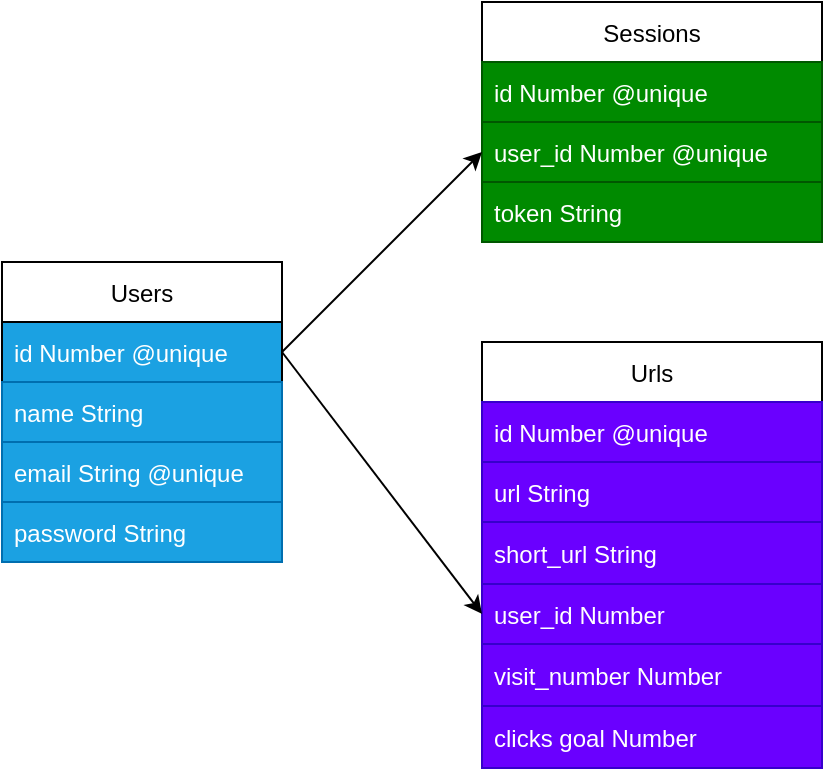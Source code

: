 <mxfile>
    <diagram id="tOlnLowoXZ-zDbMMUDHq" name="Database">
        <mxGraphModel dx="807" dy="255" grid="1" gridSize="10" guides="1" tooltips="1" connect="1" arrows="1" fold="1" page="1" pageScale="1" pageWidth="827" pageHeight="1169" math="0" shadow="0">
            <root>
                <mxCell id="0"/>
                <mxCell id="1" parent="0"/>
                <mxCell id="3" value="Users" style="swimlane;fontStyle=0;childLayout=stackLayout;horizontal=1;startSize=30;horizontalStack=0;resizeParent=1;resizeParentMax=0;resizeLast=0;collapsible=1;marginBottom=0;" parent="1" vertex="1">
                    <mxGeometry x="200" y="210" width="140" height="150" as="geometry">
                        <mxRectangle x="170" y="100" width="60" height="30" as="alternateBounds"/>
                    </mxGeometry>
                </mxCell>
                <mxCell id="4" value="id Number @unique" style="text;strokeColor=default;fillColor=#1ba1e2;align=left;verticalAlign=middle;spacingLeft=4;spacingRight=4;overflow=hidden;points=[[0,0.5],[1,0.5]];portConstraint=eastwest;rotatable=0;fontColor=#ffffff;gradientColor=none;rounded=0;glass=0;sketch=0;shadow=0;fontStyle=0;horizontal=1;fontSize=12;" parent="3" vertex="1">
                    <mxGeometry y="30" width="140" height="30" as="geometry"/>
                </mxCell>
                <mxCell id="7" value="name String" style="text;strokeColor=#006EAF;fillColor=#1ba1e2;align=left;verticalAlign=middle;spacingLeft=4;spacingRight=4;overflow=hidden;points=[[0,0.5],[1,0.5]];portConstraint=eastwest;rotatable=0;fontStyle=0;fontColor=#ffffff;rounded=0;glass=0;sketch=0;shadow=0;horizontal=1;fontSize=12;" parent="3" vertex="1">
                    <mxGeometry y="60" width="140" height="30" as="geometry"/>
                </mxCell>
                <mxCell id="5" value="email String @unique" style="text;strokeColor=#006EAF;fillColor=#1ba1e2;align=left;verticalAlign=middle;spacingLeft=4;spacingRight=4;overflow=hidden;points=[[0,0.5],[1,0.5]];portConstraint=eastwest;rotatable=0;fontColor=#ffffff;rounded=0;glass=0;sketch=0;shadow=0;fontStyle=0;horizontal=1;fontSize=12;" parent="3" vertex="1">
                    <mxGeometry y="90" width="140" height="30" as="geometry"/>
                </mxCell>
                <mxCell id="6" value="password String" style="text;strokeColor=#006EAF;fillColor=#1ba1e2;align=left;verticalAlign=middle;spacingLeft=4;spacingRight=4;overflow=hidden;points=[[0,0.5],[1,0.5]];portConstraint=eastwest;rotatable=0;fontColor=#ffffff;rounded=0;glass=0;sketch=0;shadow=0;fontStyle=0;horizontal=1;fontSize=12;" parent="3" vertex="1">
                    <mxGeometry y="120" width="140" height="30" as="geometry"/>
                </mxCell>
                <mxCell id="8" value="Sessions" style="swimlane;fontStyle=0;childLayout=stackLayout;horizontal=1;startSize=30;horizontalStack=0;resizeParent=1;resizeParentMax=0;resizeLast=0;collapsible=1;marginBottom=0;" parent="1" vertex="1">
                    <mxGeometry x="440" y="80" width="170" height="120" as="geometry"/>
                </mxCell>
                <mxCell id="9" value="id Number @unique" style="text;strokeColor=#005700;fillColor=#008a00;align=left;verticalAlign=middle;spacingLeft=4;spacingRight=4;overflow=hidden;points=[[0,0.5],[1,0.5]];portConstraint=eastwest;rotatable=0;fontColor=#ffffff;" parent="8" vertex="1">
                    <mxGeometry y="30" width="170" height="30" as="geometry"/>
                </mxCell>
                <mxCell id="10" value="user_id Number @unique" style="text;strokeColor=#005700;fillColor=#008a00;align=left;verticalAlign=middle;spacingLeft=4;spacingRight=4;overflow=hidden;points=[[0,0.5],[1,0.5]];portConstraint=eastwest;rotatable=0;fontColor=#ffffff;" parent="8" vertex="1">
                    <mxGeometry y="60" width="170" height="30" as="geometry"/>
                </mxCell>
                <mxCell id="11" value="token String" style="text;strokeColor=#005700;fillColor=#008a00;align=left;verticalAlign=middle;spacingLeft=4;spacingRight=4;overflow=hidden;points=[[0,0.5],[1,0.5]];portConstraint=eastwest;rotatable=0;fontColor=#ffffff;" parent="8" vertex="1">
                    <mxGeometry y="90" width="170" height="30" as="geometry"/>
                </mxCell>
                <mxCell id="13" value="" style="endArrow=classic;html=1;fontSize=12;exitX=1;exitY=0.5;exitDx=0;exitDy=0;entryX=0;entryY=0.5;entryDx=0;entryDy=0;" parent="1" source="4" target="10" edge="1">
                    <mxGeometry width="50" height="50" relative="1" as="geometry">
                        <mxPoint x="370" y="290" as="sourcePoint"/>
                        <mxPoint x="420" y="240" as="targetPoint"/>
                    </mxGeometry>
                </mxCell>
                <mxCell id="14" value="Urls" style="swimlane;fontStyle=0;childLayout=stackLayout;horizontal=1;startSize=30;horizontalStack=0;resizeParent=1;resizeParentMax=0;resizeLast=0;collapsible=1;marginBottom=0;" parent="1" vertex="1">
                    <mxGeometry x="440" y="250" width="170" height="213" as="geometry">
                        <mxRectangle x="170" y="100" width="60" height="30" as="alternateBounds"/>
                    </mxGeometry>
                </mxCell>
                <mxCell id="15" value="id Number @unique" style="text;strokeColor=#3700CC;fillColor=#6a00ff;align=left;verticalAlign=middle;spacingLeft=4;spacingRight=4;overflow=hidden;points=[[0,0.5],[1,0.5]];portConstraint=eastwest;rotatable=0;fontColor=#ffffff;rounded=0;glass=0;sketch=0;shadow=0;fontStyle=0;horizontal=1;fontSize=12;" parent="14" vertex="1">
                    <mxGeometry y="30" width="170" height="30" as="geometry"/>
                </mxCell>
                <mxCell id="16" value="url String" style="text;strokeColor=#3700CC;fillColor=#6a00ff;align=left;verticalAlign=middle;spacingLeft=4;spacingRight=4;overflow=hidden;points=[[0,0.5],[1,0.5]];portConstraint=eastwest;rotatable=0;fontStyle=0;fontColor=#ffffff;rounded=0;glass=0;sketch=0;shadow=0;horizontal=1;fontSize=12;" parent="14" vertex="1">
                    <mxGeometry y="60" width="170" height="30" as="geometry"/>
                </mxCell>
                <mxCell id="17" value="short_url String" style="text;strokeColor=#3700CC;fillColor=#6a00ff;align=left;verticalAlign=middle;spacingLeft=4;spacingRight=4;overflow=hidden;points=[[0,0.5],[1,0.5]];portConstraint=eastwest;rotatable=0;fontColor=#ffffff;rounded=0;glass=0;sketch=0;shadow=0;fontStyle=0;horizontal=1;fontSize=12;" parent="14" vertex="1">
                    <mxGeometry y="90" width="170" height="31" as="geometry"/>
                </mxCell>
                <mxCell id="19" value="user_id Number" style="text;strokeColor=#3700CC;fillColor=#6a00ff;align=left;verticalAlign=middle;spacingLeft=4;spacingRight=4;overflow=hidden;points=[[0,0.5],[1,0.5]];portConstraint=eastwest;rotatable=0;fontColor=#ffffff;rounded=0;glass=0;sketch=0;shadow=0;fontStyle=0;horizontal=1;fontSize=12;" parent="14" vertex="1">
                    <mxGeometry y="121" width="170" height="30" as="geometry"/>
                </mxCell>
                <mxCell id="21" value="visit_number Number" style="text;strokeColor=#3700CC;fillColor=#6a00ff;align=left;verticalAlign=middle;spacingLeft=4;spacingRight=4;overflow=hidden;points=[[0,0.5],[1,0.5]];portConstraint=eastwest;rotatable=0;fontColor=#ffffff;rounded=0;glass=0;sketch=0;shadow=0;fontStyle=0;horizontal=1;fontSize=12;" parent="14" vertex="1">
                    <mxGeometry y="151" width="170" height="31" as="geometry"/>
                </mxCell>
                <mxCell id="22" value="clicks goal Number" style="text;strokeColor=#3700CC;fillColor=#6a00ff;align=left;verticalAlign=middle;spacingLeft=4;spacingRight=4;overflow=hidden;points=[[0,0.5],[1,0.5]];portConstraint=eastwest;rotatable=0;fontColor=#ffffff;rounded=0;glass=0;sketch=0;shadow=0;fontStyle=0;horizontal=1;fontSize=12;" parent="14" vertex="1">
                    <mxGeometry y="182" width="170" height="31" as="geometry"/>
                </mxCell>
                <mxCell id="20" style="edgeStyle=none;html=1;exitX=1;exitY=0.5;exitDx=0;exitDy=0;entryX=0;entryY=0.5;entryDx=0;entryDy=0;fontSize=12;" parent="1" source="4" target="19" edge="1">
                    <mxGeometry relative="1" as="geometry"/>
                </mxCell>
            </root>
        </mxGraphModel>
    </diagram>
    <diagram id="09ydcRVovUuE7w73d39p" name="Architecture">
        <mxGraphModel dx="807" dy="255" grid="1" gridSize="10" guides="1" tooltips="1" connect="1" arrows="1" fold="1" page="1" pageScale="1" pageWidth="827" pageHeight="1169" math="0" shadow="0">
            <root>
                <mxCell id="agBgj1ZIqQe7lukwu6QI-0"/>
                <mxCell id="agBgj1ZIqQe7lukwu6QI-1" parent="agBgj1ZIqQe7lukwu6QI-0"/>
                <mxCell id="agBgj1ZIqQe7lukwu6QI-5" value="" style="edgeStyle=none;html=1;fontSize=12;" parent="agBgj1ZIqQe7lukwu6QI-1" source="agBgj1ZIqQe7lukwu6QI-2" target="agBgj1ZIqQe7lukwu6QI-4" edge="1">
                    <mxGeometry relative="1" as="geometry"/>
                </mxCell>
                <mxCell id="agBgj1ZIqQe7lukwu6QI-2" value="Models" style="rounded=1;whiteSpace=wrap;html=1;shadow=0;glass=0;sketch=0;fontSize=12;strokeColor=default;gradientColor=none;" parent="agBgj1ZIqQe7lukwu6QI-1" vertex="1">
                    <mxGeometry x="289" y="150" width="250" height="70" as="geometry"/>
                </mxCell>
                <mxCell id="agBgj1ZIqQe7lukwu6QI-27" style="edgeStyle=none;html=1;fontSize=12;" parent="agBgj1ZIqQe7lukwu6QI-1" source="agBgj1ZIqQe7lukwu6QI-4" target="agBgj1ZIqQe7lukwu6QI-26" edge="1">
                    <mxGeometry relative="1" as="geometry"/>
                </mxCell>
                <mxCell id="agBgj1ZIqQe7lukwu6QI-4" value="Middlewares" style="whiteSpace=wrap;html=1;rounded=1;shadow=0;glass=0;sketch=0;gradientColor=none;" parent="agBgj1ZIqQe7lukwu6QI-1" vertex="1">
                    <mxGeometry x="289" y="240" width="250" height="60" as="geometry"/>
                </mxCell>
                <mxCell id="agBgj1ZIqQe7lukwu6QI-6" value="" style="edgeStyle=none;html=1;fontSize=12;" parent="agBgj1ZIqQe7lukwu6QI-1" source="agBgj1ZIqQe7lukwu6QI-7" target="agBgj1ZIqQe7lukwu6QI-8" edge="1">
                    <mxGeometry relative="1" as="geometry"/>
                </mxCell>
                <mxCell id="agBgj1ZIqQe7lukwu6QI-25" style="edgeStyle=none;html=1;entryX=0;entryY=0.5;entryDx=0;entryDy=0;fontSize=12;" parent="agBgj1ZIqQe7lukwu6QI-1" source="agBgj1ZIqQe7lukwu6QI-7" target="agBgj1ZIqQe7lukwu6QI-24" edge="1">
                    <mxGeometry relative="1" as="geometry"/>
                </mxCell>
                <mxCell id="agBgj1ZIqQe7lukwu6QI-7" value="Controllers" style="rounded=1;whiteSpace=wrap;html=1;shadow=0;glass=0;sketch=0;fontSize=12;strokeColor=default;gradientColor=none;" parent="agBgj1ZIqQe7lukwu6QI-1" vertex="1">
                    <mxGeometry x="289" y="320" width="250" height="60" as="geometry"/>
                </mxCell>
                <mxCell id="agBgj1ZIqQe7lukwu6QI-23" style="edgeStyle=none;html=1;entryX=0;entryY=0.5;entryDx=0;entryDy=0;fontSize=12;" parent="agBgj1ZIqQe7lukwu6QI-1" source="agBgj1ZIqQe7lukwu6QI-8" target="agBgj1ZIqQe7lukwu6QI-22" edge="1">
                    <mxGeometry relative="1" as="geometry"/>
                </mxCell>
                <mxCell id="agBgj1ZIqQe7lukwu6QI-8" value="Services" style="whiteSpace=wrap;html=1;rounded=1;shadow=0;glass=0;sketch=0;gradientColor=none;" parent="agBgj1ZIqQe7lukwu6QI-1" vertex="1">
                    <mxGeometry x="289" y="400" width="250" height="60" as="geometry"/>
                </mxCell>
                <mxCell id="agBgj1ZIqQe7lukwu6QI-11" value="" style="edgeStyle=none;html=1;fontSize=12;" parent="agBgj1ZIqQe7lukwu6QI-1" source="agBgj1ZIqQe7lukwu6QI-9" target="agBgj1ZIqQe7lukwu6QI-10" edge="1">
                    <mxGeometry relative="1" as="geometry"/>
                </mxCell>
                <mxCell id="agBgj1ZIqQe7lukwu6QI-20" style="edgeStyle=none;html=1;exitX=1;exitY=0.5;exitDx=0;exitDy=0;entryX=0;entryY=0.5;entryDx=0;entryDy=0;fontSize=12;" parent="agBgj1ZIqQe7lukwu6QI-1" source="agBgj1ZIqQe7lukwu6QI-9" target="agBgj1ZIqQe7lukwu6QI-18" edge="1">
                    <mxGeometry relative="1" as="geometry"/>
                </mxCell>
                <mxCell id="agBgj1ZIqQe7lukwu6QI-9" value="Repositories" style="whiteSpace=wrap;html=1;rounded=1;shadow=0;glass=0;sketch=0;gradientColor=none;" parent="agBgj1ZIqQe7lukwu6QI-1" vertex="1">
                    <mxGeometry x="289" y="480" width="250" height="60" as="geometry"/>
                </mxCell>
                <mxCell id="agBgj1ZIqQe7lukwu6QI-10" value="Database" style="whiteSpace=wrap;html=1;rounded=1;shadow=0;glass=0;sketch=0;gradientColor=none;" parent="agBgj1ZIqQe7lukwu6QI-1" vertex="1">
                    <mxGeometry x="289" y="560" width="250" height="60" as="geometry"/>
                </mxCell>
                <mxCell id="agBgj1ZIqQe7lukwu6QI-13" style="edgeStyle=none;html=1;entryX=0.5;entryY=0;entryDx=0;entryDy=0;fontSize=12;" parent="agBgj1ZIqQe7lukwu6QI-1" source="agBgj1ZIqQe7lukwu6QI-12" target="agBgj1ZIqQe7lukwu6QI-2" edge="1">
                    <mxGeometry relative="1" as="geometry"/>
                </mxCell>
                <mxCell id="agBgj1ZIqQe7lukwu6QI-12" value="User" style="ellipse;whiteSpace=wrap;html=1;aspect=fixed;rounded=0;shadow=0;glass=0;sketch=0;fontSize=12;strokeColor=#005700;fillColor=#008a00;fontColor=#ffffff;" parent="agBgj1ZIqQe7lukwu6QI-1" vertex="1">
                    <mxGeometry x="373" y="50" width="80" height="80" as="geometry"/>
                </mxCell>
                <mxCell id="agBgj1ZIqQe7lukwu6QI-18" value="Return&lt;br&gt;{status: Boolean, query: Object[]}" style="rounded=0;whiteSpace=wrap;html=1;shadow=0;glass=0;sketch=0;fontSize=12;strokeColor=default;gradientColor=none;" parent="agBgj1ZIqQe7lukwu6QI-1" vertex="1">
                    <mxGeometry x="590" y="480" width="200" height="60" as="geometry"/>
                </mxCell>
                <mxCell id="agBgj1ZIqQe7lukwu6QI-22" value="Return&lt;br&gt;{status: Boolean, query: Object[]}" style="rounded=0;whiteSpace=wrap;html=1;shadow=0;glass=0;sketch=0;fontSize=12;strokeColor=default;gradientColor=none;" parent="agBgj1ZIqQe7lukwu6QI-1" vertex="1">
                    <mxGeometry x="590" y="400" width="200" height="60" as="geometry"/>
                </mxCell>
                <mxCell id="agBgj1ZIqQe7lukwu6QI-24" value="Return&lt;br&gt;Response.status().send()" style="rounded=0;whiteSpace=wrap;html=1;shadow=0;glass=0;sketch=0;fontSize=12;strokeColor=default;gradientColor=none;" parent="agBgj1ZIqQe7lukwu6QI-1" vertex="1">
                    <mxGeometry x="590" y="320" width="200" height="60" as="geometry"/>
                </mxCell>
                <mxCell id="agBgj1ZIqQe7lukwu6QI-26" value="Return&lt;br&gt;Response.status().send()" style="rounded=0;whiteSpace=wrap;html=1;shadow=0;glass=0;sketch=0;fontSize=12;strokeColor=default;gradientColor=none;" parent="agBgj1ZIqQe7lukwu6QI-1" vertex="1">
                    <mxGeometry x="590" y="240" width="200" height="60" as="geometry"/>
                </mxCell>
            </root>
        </mxGraphModel>
    </diagram>
</mxfile>
